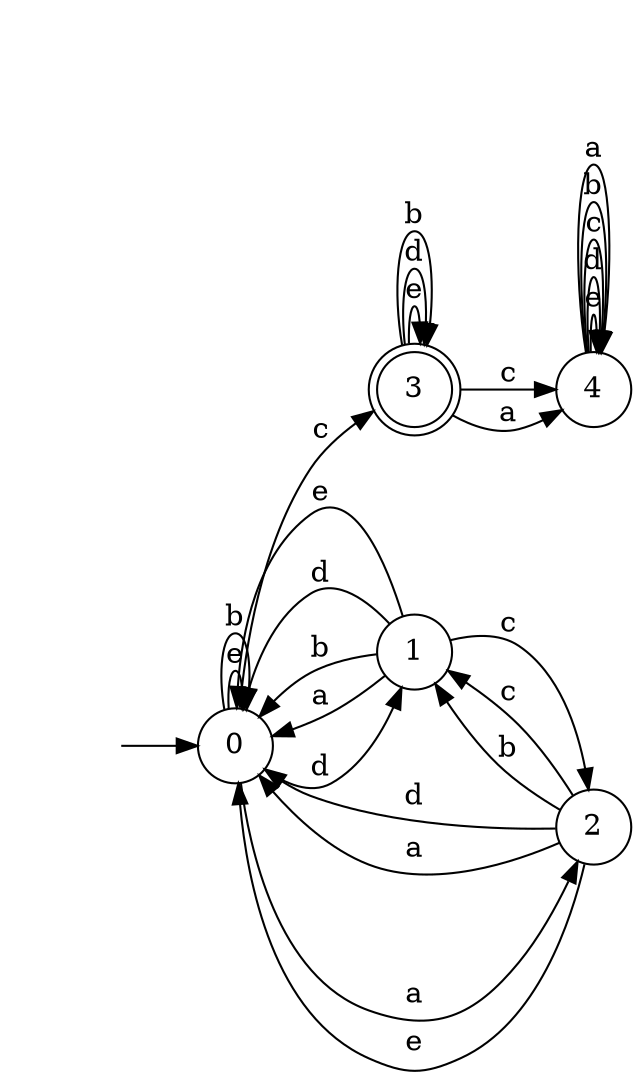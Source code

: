 digraph {
  rankdir=LR;
  0 [label="0", shape = circle];
  0 -> 0 [label="e"];
  0 -> 1 [label="d"];
  0 -> 3 [label="c"];
  0 -> 0 [label="b"];
  0 -> 2 [label="a"];
  1 [label="1", shape = circle];
  1 -> 0 [label="e"];
  1 -> 0 [label="d"];
  1 -> 2 [label="c"];
  1 -> 0 [label="b"];
  1 -> 0 [label="a"];
  2 [label="2", shape = circle];
  2 -> 0 [label="e"];
  2 -> 0 [label="d"];
  2 -> 1 [label="c"];
  2 -> 1 [label="b"];
  2 -> 0 [label="a"];
  3 [label="3", shape = doublecircle];
  3 -> 3 [label="e"];
  3 -> 3 [label="d"];
  3 -> 4 [label="c"];
  3 -> 3 [label="b"];
  3 -> 4 [label="a"];
  4 [label="4", shape = circle];
  4 -> 4 [label="e"];
  4 -> 4 [label="d"];
  4 -> 4 [label="c"];
  4 -> 4 [label="b"];
  4 -> 4 [label="a"];
  5 [label="", shape = plaintext];
  5 -> 0 [label=""];
}
